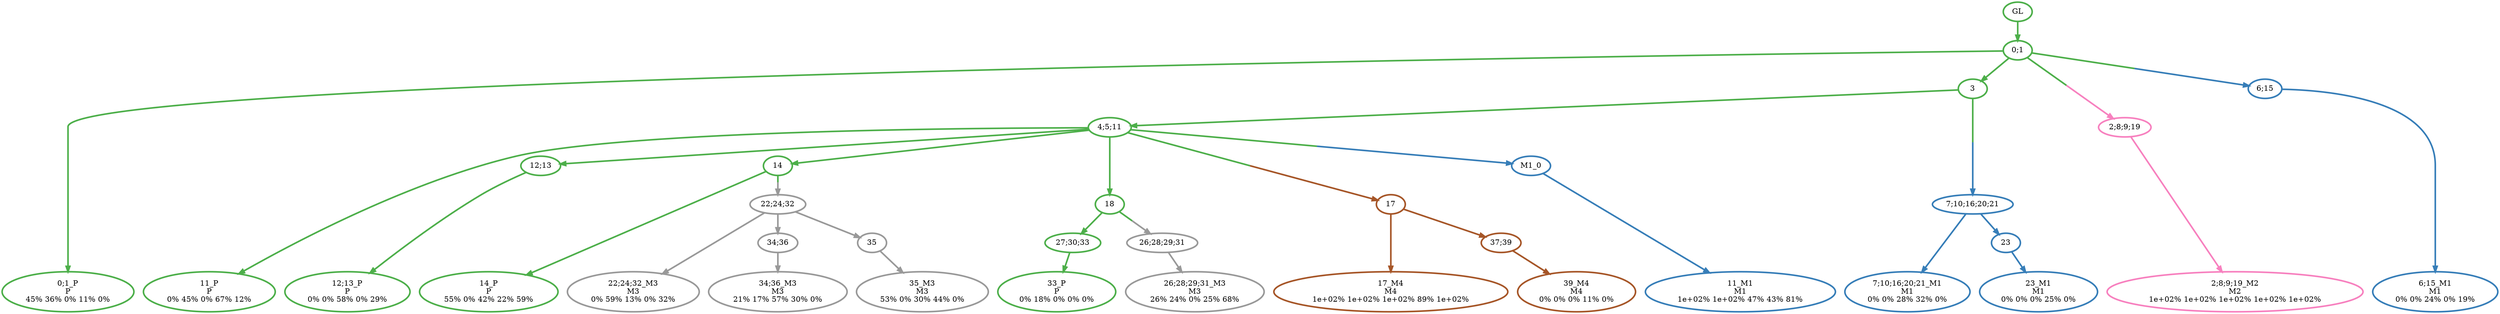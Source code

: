 digraph T {
	{
		rank=same
		32 [penwidth=3,colorscheme=set19,color=3,label="0;1_P\nP\n45% 36% 0% 11% 0%"]
		29 [penwidth=3,colorscheme=set19,color=3,label="11_P\nP\n0% 45% 0% 67% 12%"]
		27 [penwidth=3,colorscheme=set19,color=3,label="12;13_P\nP\n0% 0% 58% 0% 29%"]
		25 [penwidth=3,colorscheme=set19,color=3,label="14_P\nP\n55% 0% 42% 22% 59%"]
		22 [penwidth=3,colorscheme=set19,color=3,label="33_P\nP\n0% 18% 0% 0% 0%"]
		21 [penwidth=3,colorscheme=set19,color=2,label="11_M1\nM1\n1e+02% 1e+02% 47% 43% 81%"]
		20 [penwidth=3,colorscheme=set19,color=2,label="7;10;16;20;21_M1\nM1\n0% 0% 28% 32% 0%"]
		18 [penwidth=3,colorscheme=set19,color=2,label="23_M1\nM1\n0% 0% 0% 25% 0%"]
		17 [penwidth=3,colorscheme=set19,color=2,label="6;15_M1\nM1\n0% 0% 24% 0% 19%"]
		16 [penwidth=3,colorscheme=set19,color=8,label="2;8;9;19_M2\nM2\n1e+02% 1e+02% 1e+02% 1e+02% 1e+02%"]
		15 [penwidth=3,colorscheme=set19,color=9,label="22;24;32_M3\nM3\n0% 59% 13% 0% 32%"]
		13 [penwidth=3,colorscheme=set19,color=9,label="34;36_M3\nM3\n21% 17% 57% 30% 0%"]
		11 [penwidth=3,colorscheme=set19,color=9,label="35_M3\nM3\n53% 0% 30% 44% 0%"]
		10 [penwidth=3,colorscheme=set19,color=9,label="26;28;29;31_M3\nM3\n26% 24% 0% 25% 68%"]
		9 [penwidth=3,colorscheme=set19,color=7,label="17_M4\nM4\n1e+02% 1e+02% 1e+02% 89% 1e+02%"]
		7 [penwidth=3,colorscheme=set19,color=7,label="39_M4\nM4\n0% 0% 0% 11% 0%"]
	}
	34 [penwidth=3,colorscheme=set19,color=3,label="GL"]
	33 [penwidth=3,colorscheme=set19,color=3,label="0;1"]
	31 [penwidth=3,colorscheme=set19,color=3,label="3"]
	30 [penwidth=3,colorscheme=set19,color=3,label="4;5;11"]
	28 [penwidth=3,colorscheme=set19,color=3,label="12;13"]
	26 [penwidth=3,colorscheme=set19,color=3,label="14"]
	24 [penwidth=3,colorscheme=set19,color=3,label="18"]
	23 [penwidth=3,colorscheme=set19,color=3,label="27;30;33"]
	19 [penwidth=3,colorscheme=set19,color=2,label="23"]
	14 [penwidth=3,colorscheme=set19,color=9,label="34;36"]
	12 [penwidth=3,colorscheme=set19,color=9,label="35"]
	8 [penwidth=3,colorscheme=set19,color=7,label="37;39"]
	6 [penwidth=3,colorscheme=set19,color=7,label="17"]
	5 [penwidth=3,colorscheme=set19,color=9,label="22;24;32"]
	4 [penwidth=3,colorscheme=set19,color=9,label="26;28;29;31"]
	3 [penwidth=3,colorscheme=set19,color=2,label="M1_0"]
	2 [penwidth=3,colorscheme=set19,color=8,label="2;8;9;19"]
	1 [penwidth=3,colorscheme=set19,color=2,label="7;10;16;20;21"]
	0 [penwidth=3,colorscheme=set19,color=2,label="6;15"]
	34 -> 33 [penwidth=3,colorscheme=set19,color=3]
	33 -> 32 [penwidth=3,colorscheme=set19,color=3]
	33 -> 31 [penwidth=3,colorscheme=set19,color=3]
	33 -> 2 [penwidth=3,colorscheme=set19,color="3;0.5:8"]
	33 -> 0 [penwidth=3,colorscheme=set19,color="3;0.5:2"]
	31 -> 30 [penwidth=3,colorscheme=set19,color=3]
	31 -> 1 [penwidth=3,colorscheme=set19,color="3;0.5:2"]
	30 -> 29 [penwidth=3,colorscheme=set19,color=3]
	30 -> 28 [penwidth=3,colorscheme=set19,color=3]
	30 -> 26 [penwidth=3,colorscheme=set19,color=3]
	30 -> 24 [penwidth=3,colorscheme=set19,color=3]
	30 -> 3 [penwidth=3,colorscheme=set19,color="3;0.5:2"]
	30 -> 6 [penwidth=3,colorscheme=set19,color="3;0.5:7"]
	28 -> 27 [penwidth=3,colorscheme=set19,color=3]
	26 -> 25 [penwidth=3,colorscheme=set19,color=3]
	26 -> 5 [penwidth=3,colorscheme=set19,color="3;0.5:9"]
	24 -> 23 [penwidth=3,colorscheme=set19,color=3]
	24 -> 4 [penwidth=3,colorscheme=set19,color="3;0.5:9"]
	23 -> 22 [penwidth=3,colorscheme=set19,color=3]
	19 -> 18 [penwidth=3,colorscheme=set19,color=2]
	14 -> 13 [penwidth=3,colorscheme=set19,color=9]
	12 -> 11 [penwidth=3,colorscheme=set19,color=9]
	8 -> 7 [penwidth=3,colorscheme=set19,color=7]
	6 -> 9 [penwidth=3,colorscheme=set19,color=7]
	6 -> 8 [penwidth=3,colorscheme=set19,color=7]
	5 -> 15 [penwidth=3,colorscheme=set19,color=9]
	5 -> 14 [penwidth=3,colorscheme=set19,color=9]
	5 -> 12 [penwidth=3,colorscheme=set19,color=9]
	4 -> 10 [penwidth=3,colorscheme=set19,color=9]
	3 -> 21 [penwidth=3,colorscheme=set19,color=2]
	2 -> 16 [penwidth=3,colorscheme=set19,color=8]
	1 -> 20 [penwidth=3,colorscheme=set19,color=2]
	1 -> 19 [penwidth=3,colorscheme=set19,color=2]
	0 -> 17 [penwidth=3,colorscheme=set19,color=2]
}
